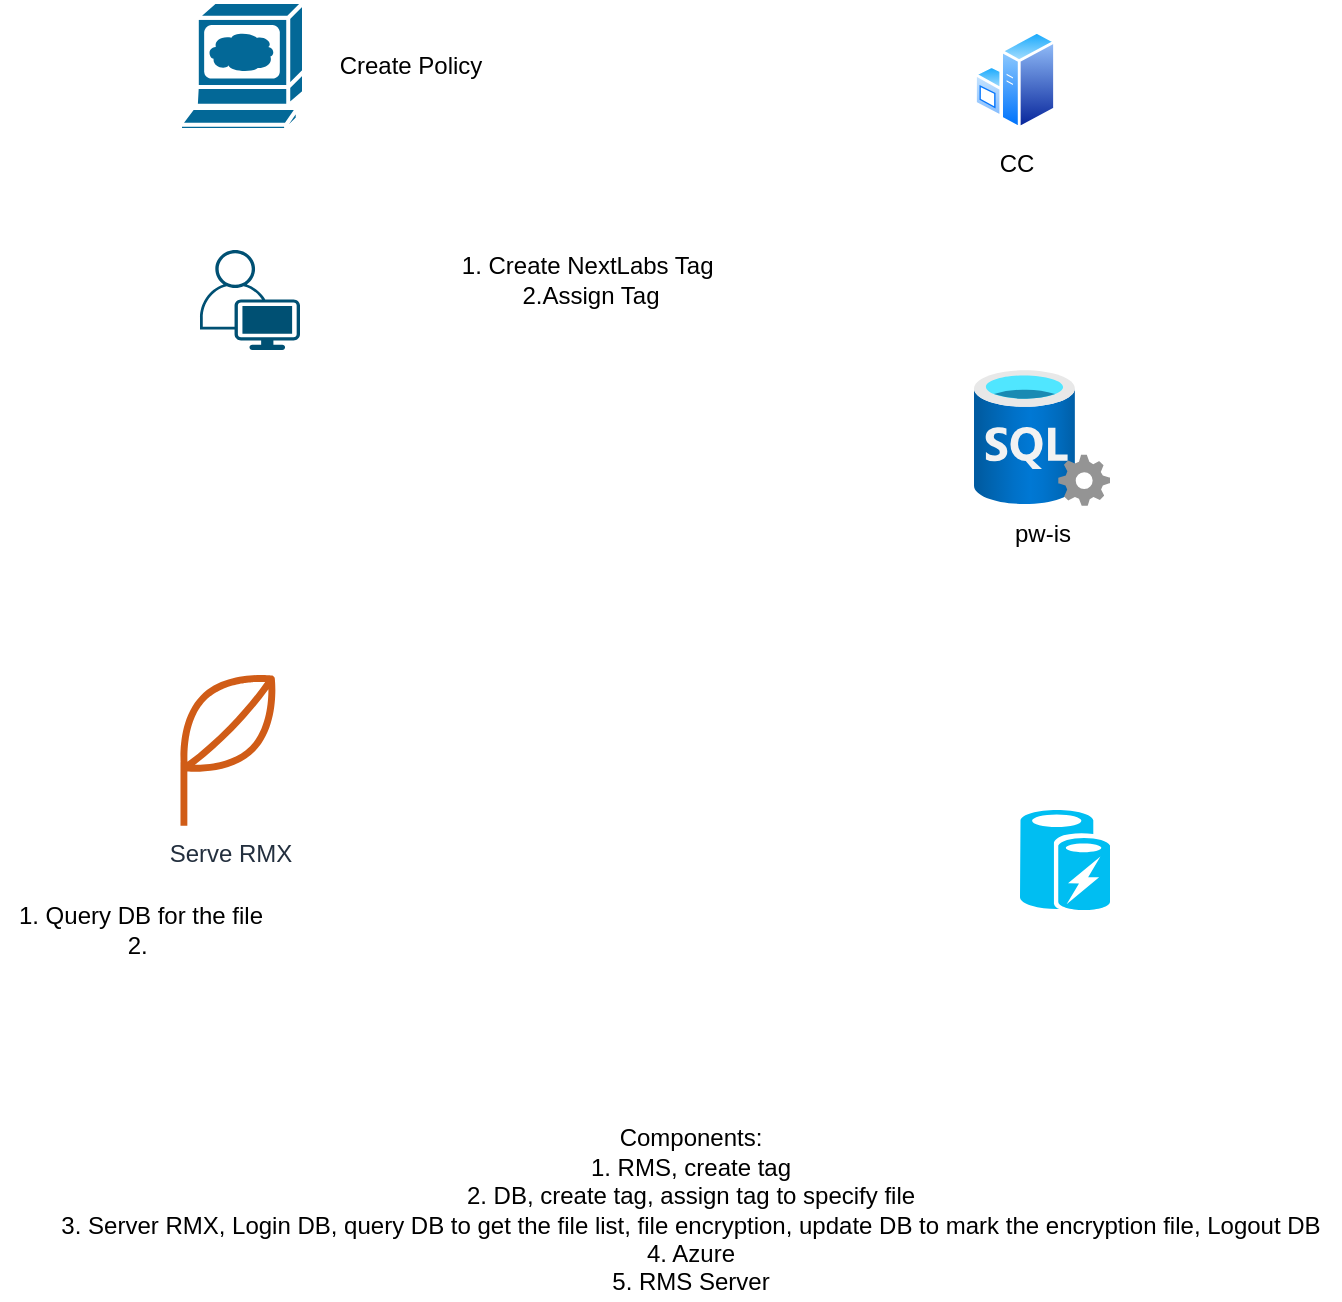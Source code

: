 <mxfile version="14.8.0" type="github">
  <diagram id="4_wPIU19J-Vtnea9aT2W" name="Page-1">
    <mxGraphModel dx="1422" dy="789" grid="1" gridSize="10" guides="1" tooltips="1" connect="1" arrows="1" fold="1" page="1" pageScale="1" pageWidth="850" pageHeight="1100" math="0" shadow="0">
      <root>
        <mxCell id="0" />
        <mxCell id="1" parent="0" />
        <mxCell id="yPWJOrpFMq-nw3oGPfxG-4" value="pw-is" style="aspect=fixed;html=1;points=[];align=center;image;fontSize=12;image=img/lib/azure2/databases/SQL_Server.svg;" vertex="1" parent="1">
          <mxGeometry x="527" y="200" width="68" height="68" as="geometry" />
        </mxCell>
        <mxCell id="yPWJOrpFMq-nw3oGPfxG-6" value="Serve RMX" style="outlineConnect=0;fontColor=#232F3E;gradientColor=none;fillColor=#D05C17;strokeColor=none;dashed=0;verticalLabelPosition=bottom;verticalAlign=top;align=center;html=1;fontSize=12;fontStyle=0;aspect=fixed;pointerEvents=1;shape=mxgraph.aws4.application;" vertex="1" parent="1">
          <mxGeometry x="130" y="350" width="50" height="78" as="geometry" />
        </mxCell>
        <mxCell id="yPWJOrpFMq-nw3oGPfxG-8" value="" style="points=[[0.35,0,0],[0.98,0.51,0],[1,0.71,0],[0.67,1,0],[0,0.795,0],[0,0.65,0]];verticalLabelPosition=bottom;html=1;verticalAlign=top;aspect=fixed;align=center;pointerEvents=1;shape=mxgraph.cisco19.user;fillColor=#005073;strokeColor=none;" vertex="1" parent="1">
          <mxGeometry x="140" y="140" width="50" height="50" as="geometry" />
        </mxCell>
        <mxCell id="yPWJOrpFMq-nw3oGPfxG-9" value="1. Create NextLabs Tag&amp;nbsp;&lt;br&gt;2.Assign Tag" style="text;html=1;align=center;verticalAlign=middle;resizable=0;points=[];autosize=1;strokeColor=none;" vertex="1" parent="1">
          <mxGeometry x="260" y="140" width="150" height="30" as="geometry" />
        </mxCell>
        <mxCell id="yPWJOrpFMq-nw3oGPfxG-10" value="1. Query DB for the file&lt;br&gt;2.&amp;nbsp;" style="text;html=1;align=center;verticalAlign=middle;resizable=0;points=[];autosize=1;strokeColor=none;" vertex="1" parent="1">
          <mxGeometry x="40" y="465" width="140" height="30" as="geometry" />
        </mxCell>
        <mxCell id="yPWJOrpFMq-nw3oGPfxG-11" value="Components:&lt;br&gt;1. RMS, create tag&lt;br&gt;2. DB, create tag, assign tag to specify file&lt;br&gt;3. Server RMX, Login DB, query DB to get the file list, file encryption, update DB to mark the encryption file, Logout DB&lt;br&gt;4. Azure&lt;br&gt;5. RMS Server" style="text;html=1;align=center;verticalAlign=middle;resizable=0;points=[];autosize=1;strokeColor=none;" vertex="1" parent="1">
          <mxGeometry x="60" y="575" width="650" height="90" as="geometry" />
        </mxCell>
        <mxCell id="yPWJOrpFMq-nw3oGPfxG-12" value="" style="verticalLabelPosition=bottom;html=1;verticalAlign=top;align=center;strokeColor=none;fillColor=#00BEF2;shape=mxgraph.azure.azure_cache;" vertex="1" parent="1">
          <mxGeometry x="550" y="420" width="45" height="50" as="geometry" />
        </mxCell>
        <mxCell id="yPWJOrpFMq-nw3oGPfxG-13" value="CC" style="aspect=fixed;perimeter=ellipsePerimeter;html=1;align=center;shadow=0;dashed=0;spacingTop=3;image;image=img/lib/active_directory/windows_server.svg;" vertex="1" parent="1">
          <mxGeometry x="527" y="30" width="41" height="50" as="geometry" />
        </mxCell>
        <mxCell id="yPWJOrpFMq-nw3oGPfxG-14" value="" style="shape=mxgraph.cisco.computers_and_peripherals.web_browser;html=1;pointerEvents=1;dashed=0;fillColor=#036897;strokeColor=#ffffff;strokeWidth=2;verticalLabelPosition=bottom;verticalAlign=top;align=center;outlineConnect=0;" vertex="1" parent="1">
          <mxGeometry x="130" y="16" width="62" height="64" as="geometry" />
        </mxCell>
        <mxCell id="yPWJOrpFMq-nw3oGPfxG-15" value="Create Policy" style="text;html=1;align=center;verticalAlign=middle;resizable=0;points=[];autosize=1;strokeColor=none;" vertex="1" parent="1">
          <mxGeometry x="200" y="38" width="90" height="20" as="geometry" />
        </mxCell>
      </root>
    </mxGraphModel>
  </diagram>
</mxfile>
